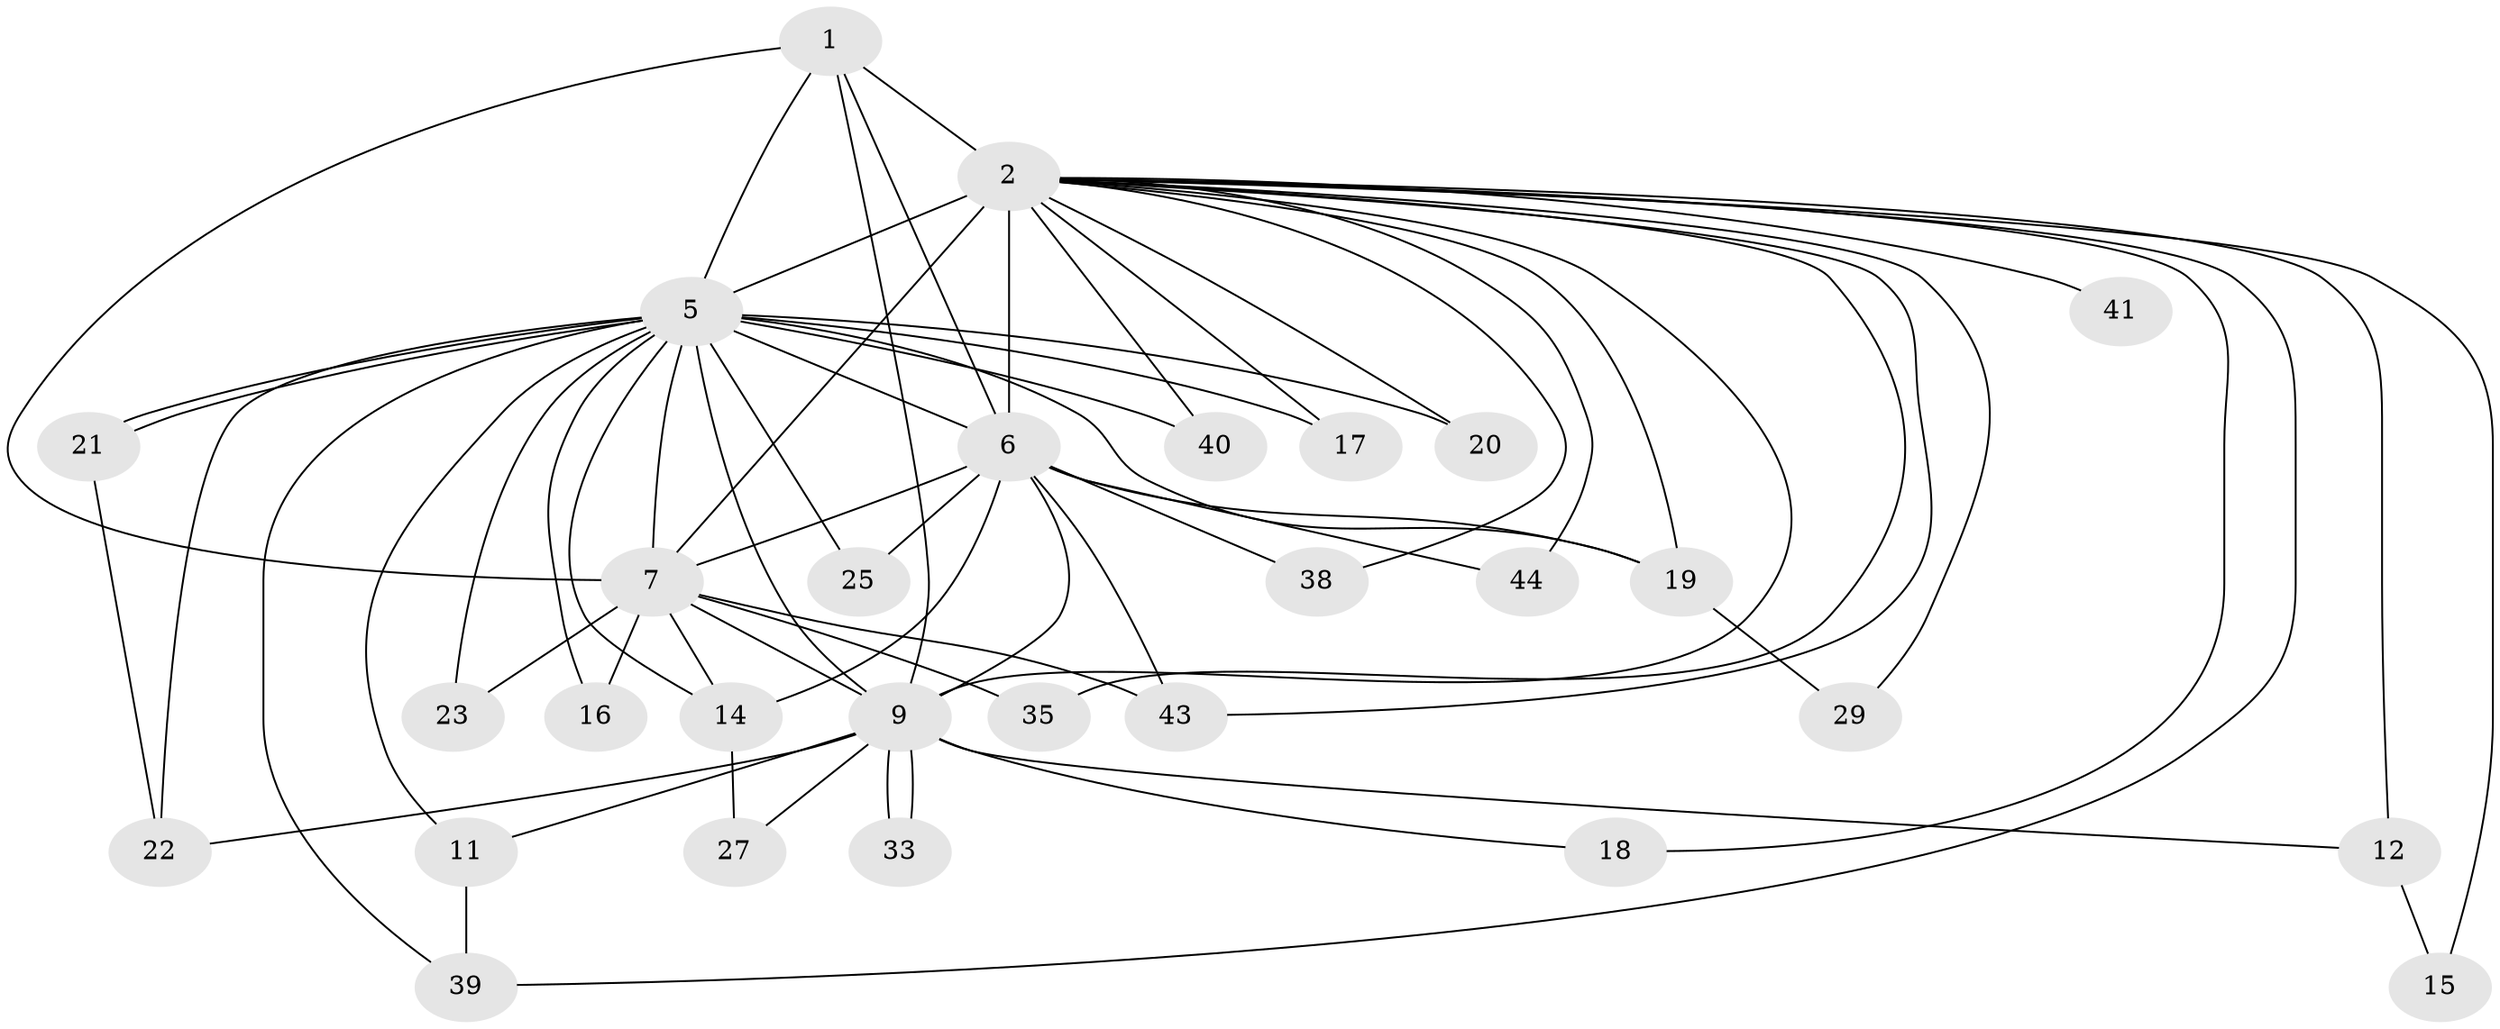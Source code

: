 // original degree distribution, {12: 0.017241379310344827, 13: 0.017241379310344827, 14: 0.034482758620689655, 24: 0.017241379310344827, 18: 0.05172413793103448, 16: 0.034482758620689655, 3: 0.15517241379310345, 2: 0.5689655172413793, 5: 0.034482758620689655, 4: 0.06896551724137931}
// Generated by graph-tools (version 1.1) at 2025/13/03/09/25 04:13:58]
// undirected, 29 vertices, 65 edges
graph export_dot {
graph [start="1"]
  node [color=gray90,style=filled];
  1;
  2 [super="+58+52+4+3+42"];
  5 [super="+37+8+55+10+30"];
  6 [super="+28+13+34"];
  7 [super="+26"];
  9 [super="+53"];
  11;
  12;
  14;
  15;
  16 [super="+47"];
  17;
  18;
  19;
  20;
  21;
  22;
  23;
  25;
  27;
  29;
  33;
  35;
  38;
  39;
  40;
  41;
  43;
  44;
  1 -- 2 [weight=4];
  1 -- 5 [weight=4];
  1 -- 6 [weight=2];
  1 -- 7;
  1 -- 9;
  2 -- 5 [weight=11];
  2 -- 6 [weight=4];
  2 -- 7 [weight=4];
  2 -- 9 [weight=4];
  2 -- 15;
  2 -- 40 [weight=2];
  2 -- 12;
  2 -- 18;
  2 -- 19;
  2 -- 20;
  2 -- 29;
  2 -- 35;
  2 -- 39;
  2 -- 41 [weight=2];
  2 -- 43;
  2 -- 38;
  2 -- 44;
  2 -- 17;
  5 -- 6 [weight=3];
  5 -- 7 [weight=4];
  5 -- 9 [weight=3];
  5 -- 14 [weight=2];
  5 -- 17;
  5 -- 20 [weight=2];
  5 -- 21;
  5 -- 21;
  5 -- 19;
  5 -- 22;
  5 -- 23;
  5 -- 39;
  5 -- 40;
  5 -- 11;
  5 -- 16;
  5 -- 25;
  6 -- 7;
  6 -- 9;
  6 -- 14;
  6 -- 25;
  6 -- 43;
  6 -- 44;
  6 -- 19;
  6 -- 38;
  7 -- 9 [weight=2];
  7 -- 16 [weight=2];
  7 -- 23;
  7 -- 35;
  7 -- 43;
  7 -- 14;
  9 -- 11;
  9 -- 12;
  9 -- 18;
  9 -- 22;
  9 -- 27;
  9 -- 33;
  9 -- 33;
  11 -- 39;
  12 -- 15;
  14 -- 27;
  19 -- 29;
  21 -- 22;
}
